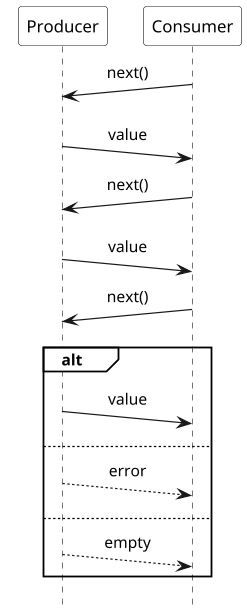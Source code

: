 @startuml

scale 1.2
hide footbox

!pragma teoz true

skinparam monochrome true
skinparam defaultFontName Source Sans Pro
skinparam sequenceMessageAlign center
skinparam participantBackgroundColor #white
skinparam noteBackgroundColor #white
skinparam sequenceGroupBackgroundColor #white
skinparam participantPadding 10

participant Producer
participant Consumer

Consumer ->(10) Producer : next()
Producer ->(10) Consumer : value

Consumer ->(10) Producer : next()
Producer ->(10) Consumer : value

Consumer ->(10) Producer : next()
alt
Producer ->(10) Consumer : value
else
Producer -->(10) Consumer : error
else
Producer -->(10) Consumer : empty
end

@enduml
